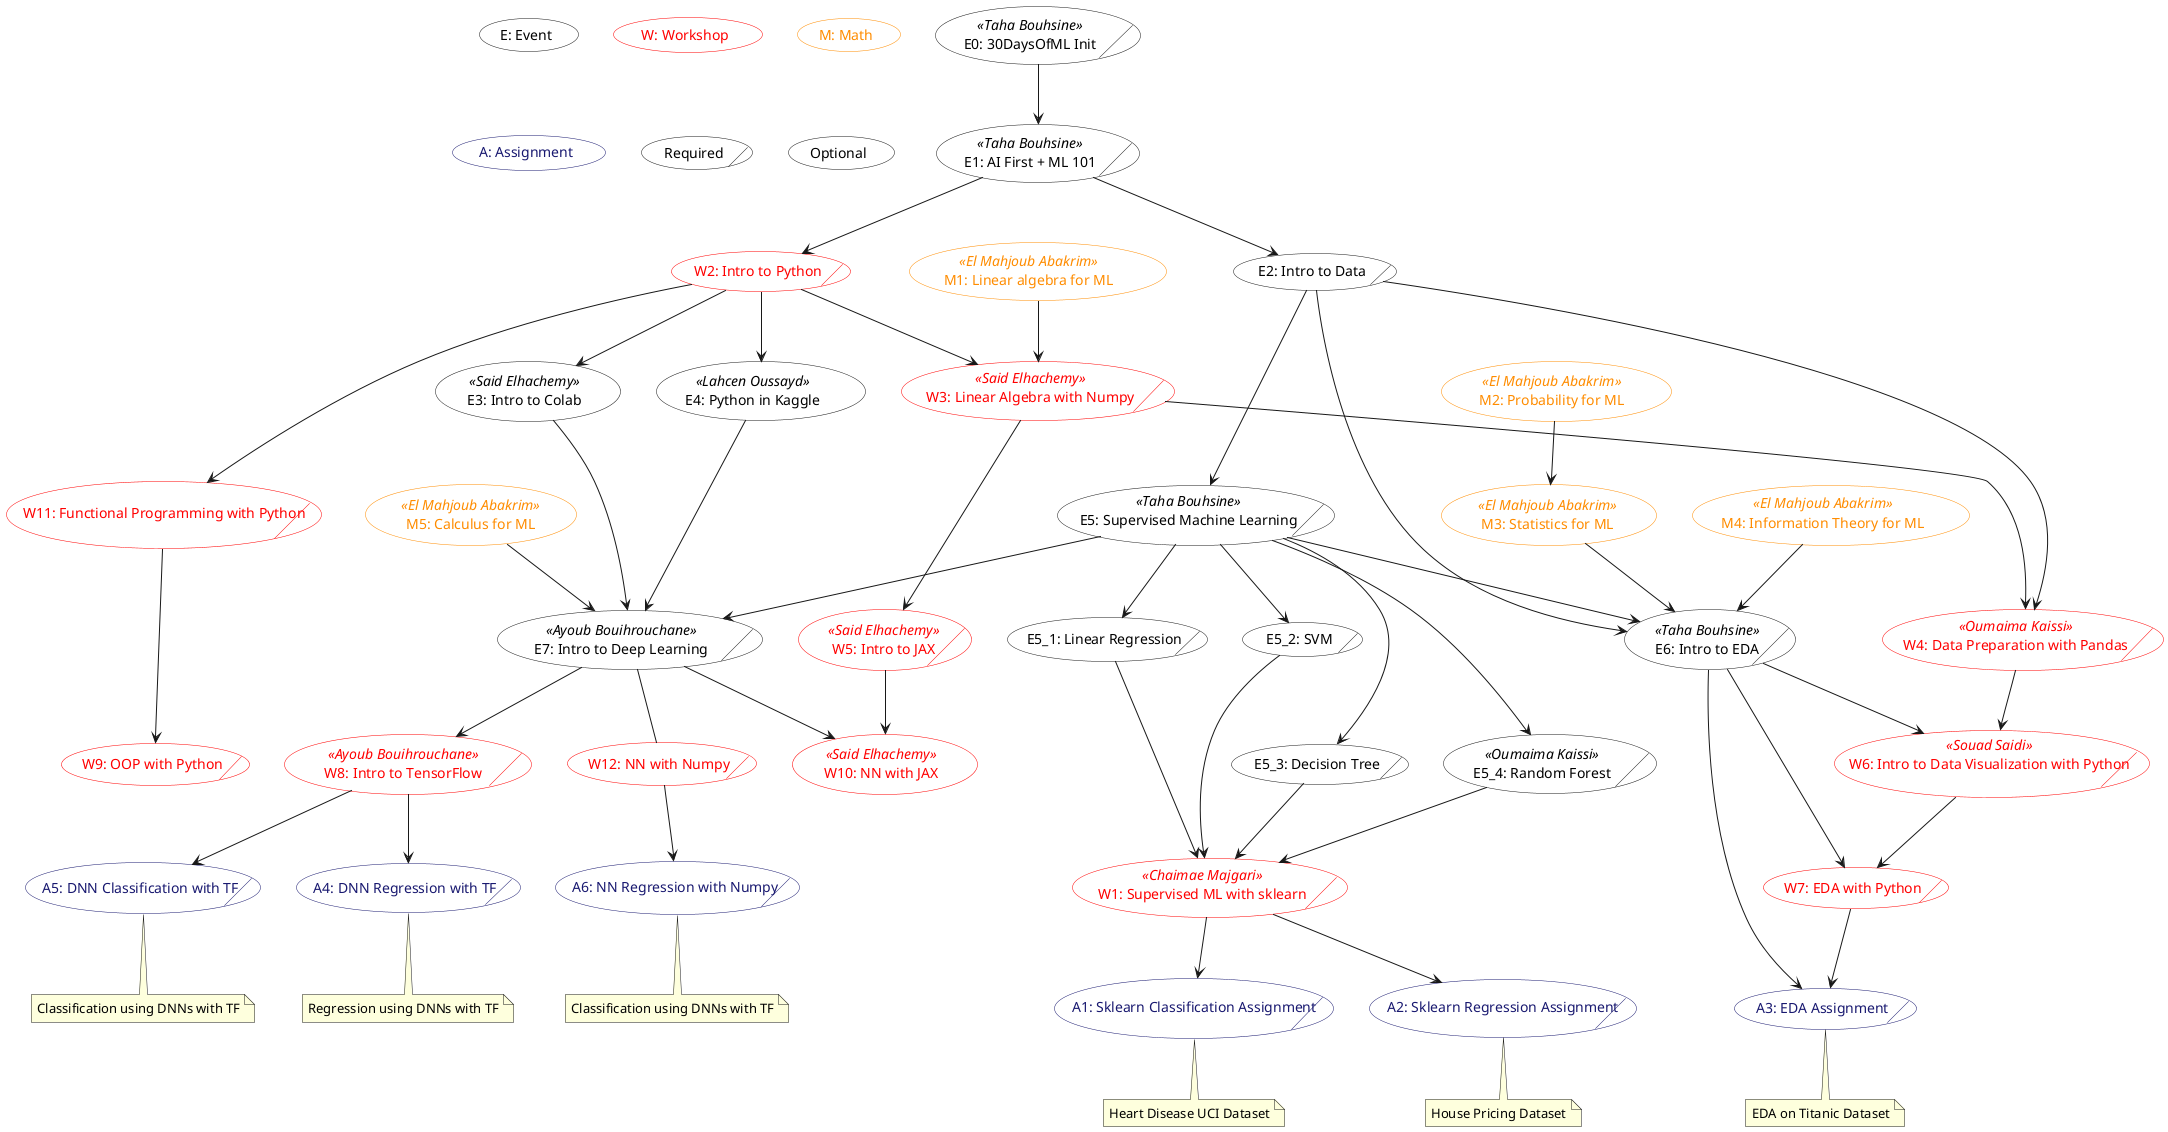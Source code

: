 @startuml "MLStart"

skinparam usecase {
BackgroundColor transparent
shadowing false
}

(E: Event)
(W: Workshop) #line:red;text:red
(M: Math) #line:darkorange;text:darkorange
(A: Assignment) #line:MidnightBlue;text:MidnightBlue

(E0: 30DaysOfML Init)/ as E0 <<Taha Bouhsine>>
(E1: AI First + ML 101)/ as E1 <<Taha Bouhsine>>

(E2: Intro to Data)/ as E2 
(E3: Intro to Colab) as E3 <<Said Elhachemy>>
(E4: Python in Kaggle) as E4 << Lahcen Oussayd >>
(E5: Supervised Machine Learning)/ as E5 <<Taha Bouhsine>>
(E5_1: Linear Regression)/ as E5_1
(E5_2: SVM)/ as E5_2
(E5_3: Decision Tree)/ as E5_3
(E5_4: Random Forest)/ as E5_4 <<Oumaima Kaissi>>
(E6: Intro to EDA)/ as E6 <<Taha Bouhsine>>
(E7: Intro to Deep Learning)/ as E7 << Ayoub Bouihrouchane >>




(W1: Supervised ML with sklearn)/ as W1 << Chaimae Majgari>> #line:red;text:red 
(W2: Intro to Python)/ as W2 #line:red;text:red
(W3: Linear Algebra with Numpy)/ as W3 <<Said Elhachemy>> #line:red;text:red
(W4: Data Preparation with Pandas)/ as W4 <<Oumaima Kaissi>> #line:red;text:red
(W5: Intro to JAX)/ as W5 <<Said Elhachemy>> #line:red;text:red
(W6: Intro to Data Visualization with Python)/ as W6 <<Souad Saidi>> #line:red;text:red
(W7: EDA with Python)/ as W7 #line:red;text:red
(W8: Intro to TensorFlow)/ as W8 << Ayoub Bouihrouchane >> #line:red;text:red 
(W9: OOP with Python)/ as W9 #line:red;text:red
(W10: NN with JAX) as W10 <<Said Elhachemy>> #line:red;text:red
(W11: Functional Programming with Python)/ as W11 #line:red;text:red
(W12: NN with Numpy)/ as W12 #line:red;text:red

(M1: Linear algebra for ML) as M1 << El Mahjoub Abakrim >> #line:darkorange;text:darkorange
(M2: Probability for ML) as M2 << El Mahjoub Abakrim >> #line:darkorange;text:darkorange
(M3: Statistics for ML) as M3 << El Mahjoub Abakrim >> #line:darkorange;text:darkorange
(M5: Calculus for ML) as M5 << El Mahjoub Abakrim >> #line:darkorange;text:darkorange 
(M4: Information Theory for ML) as M4 << El Mahjoub Abakrim >> #line:darkorange;text:darkorange

(A1: Sklearn Classification Assignment)/ as A1 #line:MidnightBlue;text:MidnightBlue
note bottom [[http://GDSCUIZ.github.io]]
Heart Disease UCI Dataset
end note

(A2: Sklearn Regression Assignment)/ as A2 #line:MidnightBlue;text:MidnightBlue
note bottom [[http://GDSCUIZ.github.io]]
House Pricing Dataset
end note

(A3: EDA Assignment)/ as A3 #line:MidnightBlue;text:MidnightBlue
note bottom [[http://GDSCUIZ.github.io]]
EDA on Titanic Dataset
end note

(A4: DNN Regression with TF)/ as A4 #line:MidnightBlue;text:MidnightBlue
note bottom [[http://GDSCUIZ.github.io]]
Regression using DNNs with TF
end note

(A5: DNN Classification with TF)/ as A5 #line:MidnightBlue;text:MidnightBlue
note bottom [[http://GDSCUIZ.github.io]]
Classification using DNNs with TF
end note

(A6: NN Regression with Numpy)/ as A6 #line:MidnightBlue;text:MidnightBlue
note bottom [[http://GDSCUIZ.github.io]]
Classification using DNNs with TF
end note

M1 --> W3

M2 --> M3

M3 --> E6
M4 --> E6

M5 --> E7

E0 --> E1

E1 --> W2
E1 --> E2

E2 ---> E5
E2 --> W4
E2 ---> E6

E3 --> E7

E4 --> E7

E5 --> E7
E5 --> E6
E5 --> E5_1
E5 --> E5_2
E5 ---> E5_3
E5 ---> E5_4
E5_1 --> W1
E5_2 --> W1
E5_3 --> W1
E5_4 --> W1


E6 --> A3
E6 --> W7
E6 --> W6

E7 --> W8
E7 --> W10
E7 -- W12

W1 --> A1
W1 --> A2

W2 --> E4
W2 --> E3
W2 --> W3
W2 ---> W11

W3 ---> W4
W3 --> W5

W4 --> W6

W5 --> W10

W6 --> W7

W7 --> A3

W8 --> A4
W8 --> A5

W11 ---> W9

W12 --> A6

(Required)/
(Optional)
@enduml